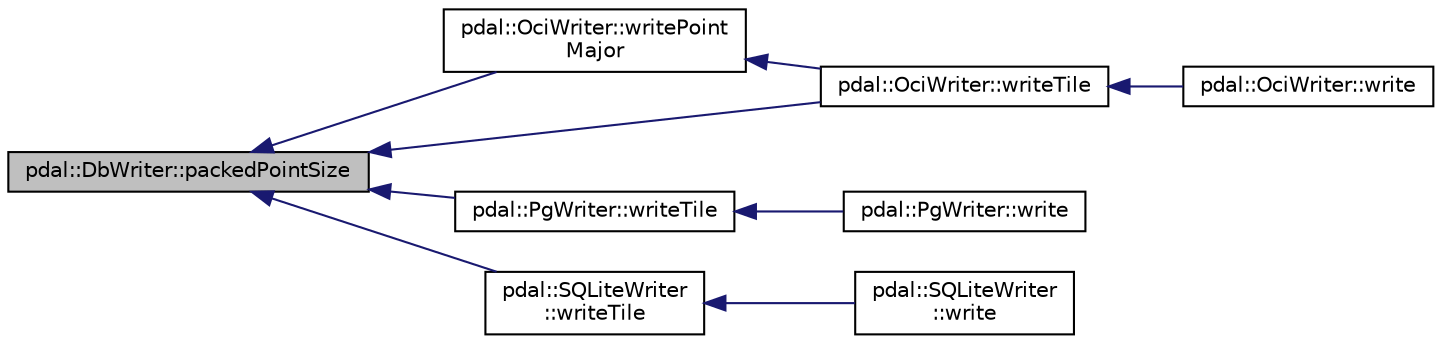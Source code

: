 digraph "pdal::DbWriter::packedPointSize"
{
  edge [fontname="Helvetica",fontsize="10",labelfontname="Helvetica",labelfontsize="10"];
  node [fontname="Helvetica",fontsize="10",shape=record];
  rankdir="LR";
  Node1 [label="pdal::DbWriter::packedPointSize",height=0.2,width=0.4,color="black", fillcolor="grey75", style="filled", fontcolor="black"];
  Node1 -> Node2 [dir="back",color="midnightblue",fontsize="10",style="solid",fontname="Helvetica"];
  Node2 [label="pdal::OciWriter::writePoint\lMajor",height=0.2,width=0.4,color="black", fillcolor="white", style="filled",URL="$classpdal_1_1OciWriter.html#a7852def2b7ce6cfcddc26664bfdfd830"];
  Node2 -> Node3 [dir="back",color="midnightblue",fontsize="10",style="solid",fontname="Helvetica"];
  Node3 [label="pdal::OciWriter::writeTile",height=0.2,width=0.4,color="black", fillcolor="white", style="filled",URL="$classpdal_1_1OciWriter.html#afa1630f5e91fc1cbc266f1839e4b62b9"];
  Node3 -> Node4 [dir="back",color="midnightblue",fontsize="10",style="solid",fontname="Helvetica"];
  Node4 [label="pdal::OciWriter::write",height=0.2,width=0.4,color="black", fillcolor="white", style="filled",URL="$classpdal_1_1OciWriter.html#a11f02a9af7350d831dff5f81859c76f2"];
  Node1 -> Node3 [dir="back",color="midnightblue",fontsize="10",style="solid",fontname="Helvetica"];
  Node1 -> Node5 [dir="back",color="midnightblue",fontsize="10",style="solid",fontname="Helvetica"];
  Node5 [label="pdal::PgWriter::writeTile",height=0.2,width=0.4,color="black", fillcolor="white", style="filled",URL="$classpdal_1_1PgWriter.html#a2dcd008f6d9eedb97a9fc2716347db84"];
  Node5 -> Node6 [dir="back",color="midnightblue",fontsize="10",style="solid",fontname="Helvetica"];
  Node6 [label="pdal::PgWriter::write",height=0.2,width=0.4,color="black", fillcolor="white", style="filled",URL="$classpdal_1_1PgWriter.html#a75d2fa0130cb17470e69425c0b866635"];
  Node1 -> Node7 [dir="back",color="midnightblue",fontsize="10",style="solid",fontname="Helvetica"];
  Node7 [label="pdal::SQLiteWriter\l::writeTile",height=0.2,width=0.4,color="black", fillcolor="white", style="filled",URL="$classpdal_1_1SQLiteWriter.html#a6e0b933d7f15b34a4e244f6ff31cfb1a"];
  Node7 -> Node8 [dir="back",color="midnightblue",fontsize="10",style="solid",fontname="Helvetica"];
  Node8 [label="pdal::SQLiteWriter\l::write",height=0.2,width=0.4,color="black", fillcolor="white", style="filled",URL="$classpdal_1_1SQLiteWriter.html#a258990451ca91103f10913812e5ef623"];
}
